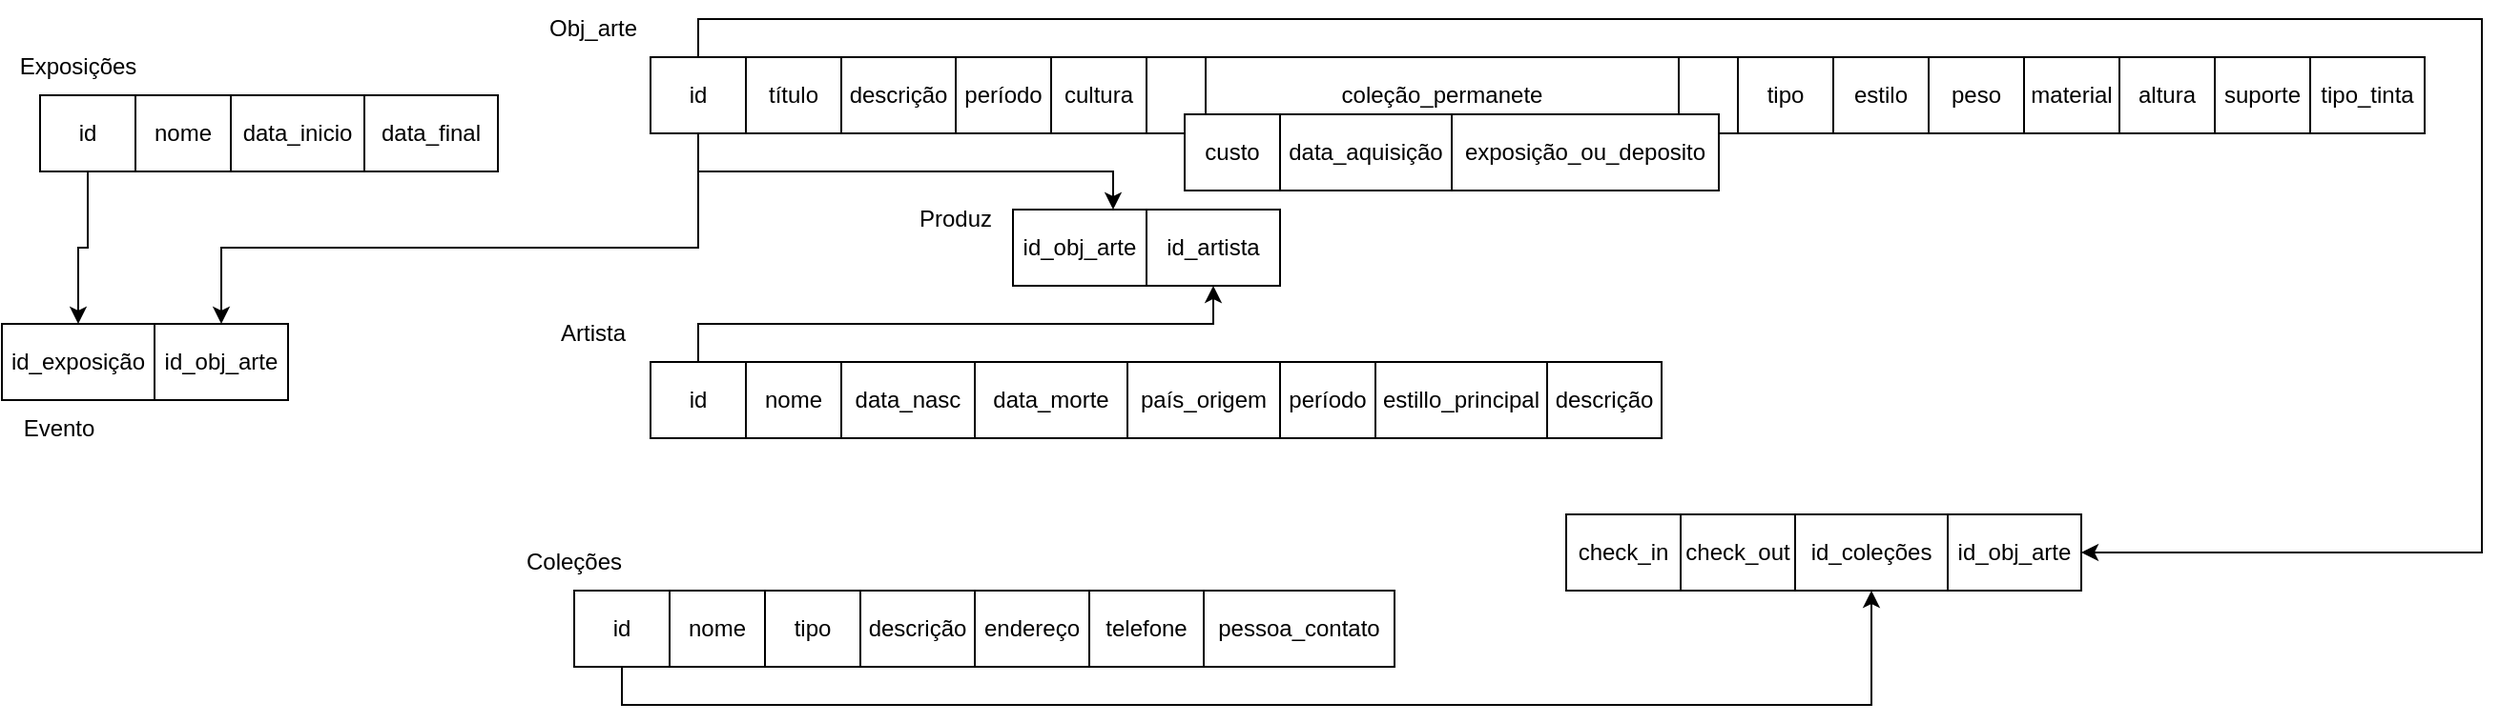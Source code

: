 <mxfile version="20.8.23" type="device"><diagram name="Página-1" id="im49OJKqfU64woMCvS9N"><mxGraphModel dx="2076" dy="573" grid="1" gridSize="10" guides="1" tooltips="1" connect="1" arrows="1" fold="1" page="1" pageScale="1" pageWidth="827" pageHeight="1169" math="0" shadow="0"><root><mxCell id="0"/><mxCell id="1" parent="0"/><mxCell id="YVao2s4YmFg77ynfHpnM-20" style="edgeStyle=orthogonalEdgeStyle;rounded=0;orthogonalLoop=1;jettySize=auto;html=1;entryX=0.75;entryY=0;entryDx=0;entryDy=0;" edge="1" parent="1" source="YVao2s4YmFg77ynfHpnM-1" target="YVao2s4YmFg77ynfHpnM-16"><mxGeometry relative="1" as="geometry"><Array as="points"><mxPoint x="105" y="180"/><mxPoint x="323" y="180"/></Array></mxGeometry></mxCell><mxCell id="YVao2s4YmFg77ynfHpnM-35" style="edgeStyle=orthogonalEdgeStyle;rounded=0;orthogonalLoop=1;jettySize=auto;html=1;" edge="1" parent="1" source="YVao2s4YmFg77ynfHpnM-1" target="YVao2s4YmFg77ynfHpnM-34"><mxGeometry relative="1" as="geometry"><Array as="points"><mxPoint x="105" y="100"/><mxPoint x="1040" y="100"/><mxPoint x="1040" y="380"/></Array></mxGeometry></mxCell><mxCell id="YVao2s4YmFg77ynfHpnM-57" style="edgeStyle=orthogonalEdgeStyle;rounded=0;orthogonalLoop=1;jettySize=auto;html=1;" edge="1" parent="1" source="YVao2s4YmFg77ynfHpnM-1" target="YVao2s4YmFg77ynfHpnM-56"><mxGeometry relative="1" as="geometry"><Array as="points"><mxPoint x="105" y="220"/><mxPoint x="-145" y="220"/></Array></mxGeometry></mxCell><mxCell id="YVao2s4YmFg77ynfHpnM-1" value="id" style="rounded=0;whiteSpace=wrap;html=1;" vertex="1" parent="1"><mxGeometry x="80" y="120" width="50" height="40" as="geometry"/></mxCell><mxCell id="YVao2s4YmFg77ynfHpnM-2" value="título" style="rounded=0;whiteSpace=wrap;html=1;" vertex="1" parent="1"><mxGeometry x="130" y="120" width="50" height="40" as="geometry"/></mxCell><mxCell id="YVao2s4YmFg77ynfHpnM-4" value="descrição" style="rounded=0;whiteSpace=wrap;html=1;" vertex="1" parent="1"><mxGeometry x="180" y="120" width="60" height="40" as="geometry"/></mxCell><mxCell id="YVao2s4YmFg77ynfHpnM-5" value="período" style="rounded=0;whiteSpace=wrap;html=1;" vertex="1" parent="1"><mxGeometry x="240" y="120" width="50" height="40" as="geometry"/></mxCell><mxCell id="YVao2s4YmFg77ynfHpnM-6" value="cultura" style="rounded=0;whiteSpace=wrap;html=1;" vertex="1" parent="1"><mxGeometry x="290" y="120" width="50" height="40" as="geometry"/></mxCell><mxCell id="YVao2s4YmFg77ynfHpnM-21" style="edgeStyle=orthogonalEdgeStyle;rounded=0;orthogonalLoop=1;jettySize=auto;html=1;" edge="1" parent="1" source="YVao2s4YmFg77ynfHpnM-7" target="YVao2s4YmFg77ynfHpnM-15"><mxGeometry relative="1" as="geometry"><Array as="points"><mxPoint x="105" y="260"/><mxPoint x="375" y="260"/></Array></mxGeometry></mxCell><mxCell id="YVao2s4YmFg77ynfHpnM-7" value="id" style="rounded=0;whiteSpace=wrap;html=1;" vertex="1" parent="1"><mxGeometry x="80" y="280" width="50" height="40" as="geometry"/></mxCell><mxCell id="YVao2s4YmFg77ynfHpnM-8" value="nome" style="rounded=0;whiteSpace=wrap;html=1;" vertex="1" parent="1"><mxGeometry x="130" y="280" width="50" height="40" as="geometry"/></mxCell><mxCell id="YVao2s4YmFg77ynfHpnM-9" value="data_nasc" style="rounded=0;whiteSpace=wrap;html=1;" vertex="1" parent="1"><mxGeometry x="180" y="280" width="70" height="40" as="geometry"/></mxCell><mxCell id="YVao2s4YmFg77ynfHpnM-10" value="data_morte" style="rounded=0;whiteSpace=wrap;html=1;" vertex="1" parent="1"><mxGeometry x="250" y="280" width="80" height="40" as="geometry"/></mxCell><mxCell id="YVao2s4YmFg77ynfHpnM-11" value="país_origem" style="rounded=0;whiteSpace=wrap;html=1;" vertex="1" parent="1"><mxGeometry x="330" y="280" width="80" height="40" as="geometry"/></mxCell><mxCell id="YVao2s4YmFg77ynfHpnM-12" value="período" style="rounded=0;whiteSpace=wrap;html=1;" vertex="1" parent="1"><mxGeometry x="410" y="280" width="50" height="40" as="geometry"/></mxCell><mxCell id="YVao2s4YmFg77ynfHpnM-13" value="estillo_principal" style="rounded=0;whiteSpace=wrap;html=1;" vertex="1" parent="1"><mxGeometry x="460" y="280" width="90" height="40" as="geometry"/></mxCell><mxCell id="YVao2s4YmFg77ynfHpnM-14" value="descrição" style="rounded=0;whiteSpace=wrap;html=1;" vertex="1" parent="1"><mxGeometry x="550" y="280" width="60" height="40" as="geometry"/></mxCell><mxCell id="YVao2s4YmFg77ynfHpnM-15" value="id_artista" style="rounded=0;whiteSpace=wrap;html=1;" vertex="1" parent="1"><mxGeometry x="340" y="200" width="70" height="40" as="geometry"/></mxCell><mxCell id="YVao2s4YmFg77ynfHpnM-16" value="id_obj_arte" style="rounded=0;whiteSpace=wrap;html=1;" vertex="1" parent="1"><mxGeometry x="270" y="200" width="70" height="40" as="geometry"/></mxCell><mxCell id="YVao2s4YmFg77ynfHpnM-17" value="Obj_arte" style="text;html=1;strokeColor=none;fillColor=none;align=center;verticalAlign=middle;whiteSpace=wrap;rounded=0;" vertex="1" parent="1"><mxGeometry x="20" y="90" width="60" height="30" as="geometry"/></mxCell><mxCell id="YVao2s4YmFg77ynfHpnM-18" value="Artista" style="text;html=1;strokeColor=none;fillColor=none;align=center;verticalAlign=middle;whiteSpace=wrap;rounded=0;" vertex="1" parent="1"><mxGeometry x="20" y="250" width="60" height="30" as="geometry"/></mxCell><mxCell id="YVao2s4YmFg77ynfHpnM-19" value="Produz" style="text;html=1;strokeColor=none;fillColor=none;align=center;verticalAlign=middle;whiteSpace=wrap;rounded=0;" vertex="1" parent="1"><mxGeometry x="210" y="190" width="60" height="30" as="geometry"/></mxCell><mxCell id="YVao2s4YmFg77ynfHpnM-22" value="nome" style="rounded=0;whiteSpace=wrap;html=1;" vertex="1" parent="1"><mxGeometry x="90" y="400" width="50" height="40" as="geometry"/></mxCell><mxCell id="YVao2s4YmFg77ynfHpnM-36" style="edgeStyle=orthogonalEdgeStyle;rounded=0;orthogonalLoop=1;jettySize=auto;html=1;" edge="1" parent="1" source="YVao2s4YmFg77ynfHpnM-23" target="YVao2s4YmFg77ynfHpnM-32"><mxGeometry relative="1" as="geometry"><Array as="points"><mxPoint x="65" y="460"/><mxPoint x="720" y="460"/></Array></mxGeometry></mxCell><mxCell id="YVao2s4YmFg77ynfHpnM-23" value="id" style="rounded=0;whiteSpace=wrap;html=1;" vertex="1" parent="1"><mxGeometry x="40" y="400" width="50" height="40" as="geometry"/></mxCell><mxCell id="YVao2s4YmFg77ynfHpnM-24" value="tipo" style="rounded=0;whiteSpace=wrap;html=1;" vertex="1" parent="1"><mxGeometry x="140" y="400" width="50" height="40" as="geometry"/></mxCell><mxCell id="YVao2s4YmFg77ynfHpnM-25" value="descrição" style="rounded=0;whiteSpace=wrap;html=1;" vertex="1" parent="1"><mxGeometry x="190" y="400" width="60" height="40" as="geometry"/></mxCell><mxCell id="YVao2s4YmFg77ynfHpnM-26" value="endereço" style="rounded=0;whiteSpace=wrap;html=1;" vertex="1" parent="1"><mxGeometry x="250" y="400" width="60" height="40" as="geometry"/></mxCell><mxCell id="YVao2s4YmFg77ynfHpnM-27" value="telefone" style="rounded=0;whiteSpace=wrap;html=1;" vertex="1" parent="1"><mxGeometry x="310" y="400" width="60" height="40" as="geometry"/></mxCell><mxCell id="YVao2s4YmFg77ynfHpnM-28" value="pessoa_contato" style="rounded=0;whiteSpace=wrap;html=1;" vertex="1" parent="1"><mxGeometry x="370" y="400" width="100" height="40" as="geometry"/></mxCell><mxCell id="YVao2s4YmFg77ynfHpnM-29" value="Coleções" style="text;html=1;strokeColor=none;fillColor=none;align=center;verticalAlign=middle;whiteSpace=wrap;rounded=0;" vertex="1" parent="1"><mxGeometry x="10" y="370" width="60" height="30" as="geometry"/></mxCell><mxCell id="YVao2s4YmFg77ynfHpnM-30" value="check_in" style="rounded=0;whiteSpace=wrap;html=1;" vertex="1" parent="1"><mxGeometry x="560" y="360" width="60" height="40" as="geometry"/></mxCell><mxCell id="YVao2s4YmFg77ynfHpnM-31" value="check_out" style="rounded=0;whiteSpace=wrap;html=1;" vertex="1" parent="1"><mxGeometry x="620" y="360" width="60" height="40" as="geometry"/></mxCell><mxCell id="YVao2s4YmFg77ynfHpnM-32" value="id_coleções" style="rounded=0;whiteSpace=wrap;html=1;" vertex="1" parent="1"><mxGeometry x="680" y="360" width="80" height="40" as="geometry"/></mxCell><mxCell id="YVao2s4YmFg77ynfHpnM-34" value="id_obj_arte" style="rounded=0;whiteSpace=wrap;html=1;" vertex="1" parent="1"><mxGeometry x="760" y="360" width="70" height="40" as="geometry"/></mxCell><mxCell id="YVao2s4YmFg77ynfHpnM-37" value="coleção_permanete" style="shape=process;whiteSpace=wrap;html=1;backgroundOutline=1;" vertex="1" parent="1"><mxGeometry x="340" y="120" width="310" height="40" as="geometry"/></mxCell><mxCell id="YVao2s4YmFg77ynfHpnM-39" value="custo" style="rounded=0;whiteSpace=wrap;html=1;" vertex="1" parent="1"><mxGeometry x="360" y="150" width="50" height="40" as="geometry"/></mxCell><mxCell id="YVao2s4YmFg77ynfHpnM-40" value="data_aquisição" style="rounded=0;whiteSpace=wrap;html=1;" vertex="1" parent="1"><mxGeometry x="410" y="150" width="90" height="40" as="geometry"/></mxCell><mxCell id="YVao2s4YmFg77ynfHpnM-41" value="exposição_ou_deposito" style="rounded=0;whiteSpace=wrap;html=1;" vertex="1" parent="1"><mxGeometry x="500" y="150" width="140" height="40" as="geometry"/></mxCell><mxCell id="YVao2s4YmFg77ynfHpnM-42" value="tipo" style="rounded=0;whiteSpace=wrap;html=1;" vertex="1" parent="1"><mxGeometry x="650" y="120" width="50" height="40" as="geometry"/></mxCell><mxCell id="YVao2s4YmFg77ynfHpnM-43" value="estilo" style="rounded=0;whiteSpace=wrap;html=1;" vertex="1" parent="1"><mxGeometry x="700" y="120" width="50" height="40" as="geometry"/></mxCell><mxCell id="YVao2s4YmFg77ynfHpnM-44" value="peso" style="rounded=0;whiteSpace=wrap;html=1;" vertex="1" parent="1"><mxGeometry x="750" y="120" width="50" height="40" as="geometry"/></mxCell><mxCell id="YVao2s4YmFg77ynfHpnM-45" value="material" style="rounded=0;whiteSpace=wrap;html=1;" vertex="1" parent="1"><mxGeometry x="800" y="120" width="50" height="40" as="geometry"/></mxCell><mxCell id="YVao2s4YmFg77ynfHpnM-46" value="altura" style="rounded=0;whiteSpace=wrap;html=1;" vertex="1" parent="1"><mxGeometry x="850" y="120" width="50" height="40" as="geometry"/></mxCell><mxCell id="YVao2s4YmFg77ynfHpnM-48" value="suporte" style="rounded=0;whiteSpace=wrap;html=1;" vertex="1" parent="1"><mxGeometry x="900" y="120" width="50" height="40" as="geometry"/></mxCell><mxCell id="YVao2s4YmFg77ynfHpnM-49" value="tipo_tinta" style="rounded=0;whiteSpace=wrap;html=1;" vertex="1" parent="1"><mxGeometry x="950" y="120" width="60" height="40" as="geometry"/></mxCell><mxCell id="YVao2s4YmFg77ynfHpnM-58" style="edgeStyle=orthogonalEdgeStyle;rounded=0;orthogonalLoop=1;jettySize=auto;html=1;" edge="1" parent="1" source="YVao2s4YmFg77ynfHpnM-50" target="YVao2s4YmFg77ynfHpnM-55"><mxGeometry relative="1" as="geometry"/></mxCell><mxCell id="YVao2s4YmFg77ynfHpnM-50" value="id" style="rounded=0;whiteSpace=wrap;html=1;" vertex="1" parent="1"><mxGeometry x="-240" y="140" width="50" height="40" as="geometry"/></mxCell><mxCell id="YVao2s4YmFg77ynfHpnM-51" value="nome" style="rounded=0;whiteSpace=wrap;html=1;" vertex="1" parent="1"><mxGeometry x="-190" y="140" width="50" height="40" as="geometry"/></mxCell><mxCell id="YVao2s4YmFg77ynfHpnM-52" value="data_inicio" style="rounded=0;whiteSpace=wrap;html=1;" vertex="1" parent="1"><mxGeometry x="-140" y="140" width="70" height="40" as="geometry"/></mxCell><mxCell id="YVao2s4YmFg77ynfHpnM-53" value="data_final" style="rounded=0;whiteSpace=wrap;html=1;" vertex="1" parent="1"><mxGeometry x="-70" y="140" width="70" height="40" as="geometry"/></mxCell><mxCell id="YVao2s4YmFg77ynfHpnM-54" value="Exposições" style="text;html=1;strokeColor=none;fillColor=none;align=center;verticalAlign=middle;whiteSpace=wrap;rounded=0;" vertex="1" parent="1"><mxGeometry x="-250" y="110" width="60" height="30" as="geometry"/></mxCell><mxCell id="YVao2s4YmFg77ynfHpnM-55" value="id_exposição" style="rounded=0;whiteSpace=wrap;html=1;" vertex="1" parent="1"><mxGeometry x="-260" y="260" width="80" height="40" as="geometry"/></mxCell><mxCell id="YVao2s4YmFg77ynfHpnM-56" value="id_obj_arte" style="rounded=0;whiteSpace=wrap;html=1;" vertex="1" parent="1"><mxGeometry x="-180" y="260" width="70" height="40" as="geometry"/></mxCell><mxCell id="YVao2s4YmFg77ynfHpnM-59" value="Evento" style="text;html=1;strokeColor=none;fillColor=none;align=center;verticalAlign=middle;whiteSpace=wrap;rounded=0;" vertex="1" parent="1"><mxGeometry x="-260" y="300" width="60" height="30" as="geometry"/></mxCell></root></mxGraphModel></diagram></mxfile>